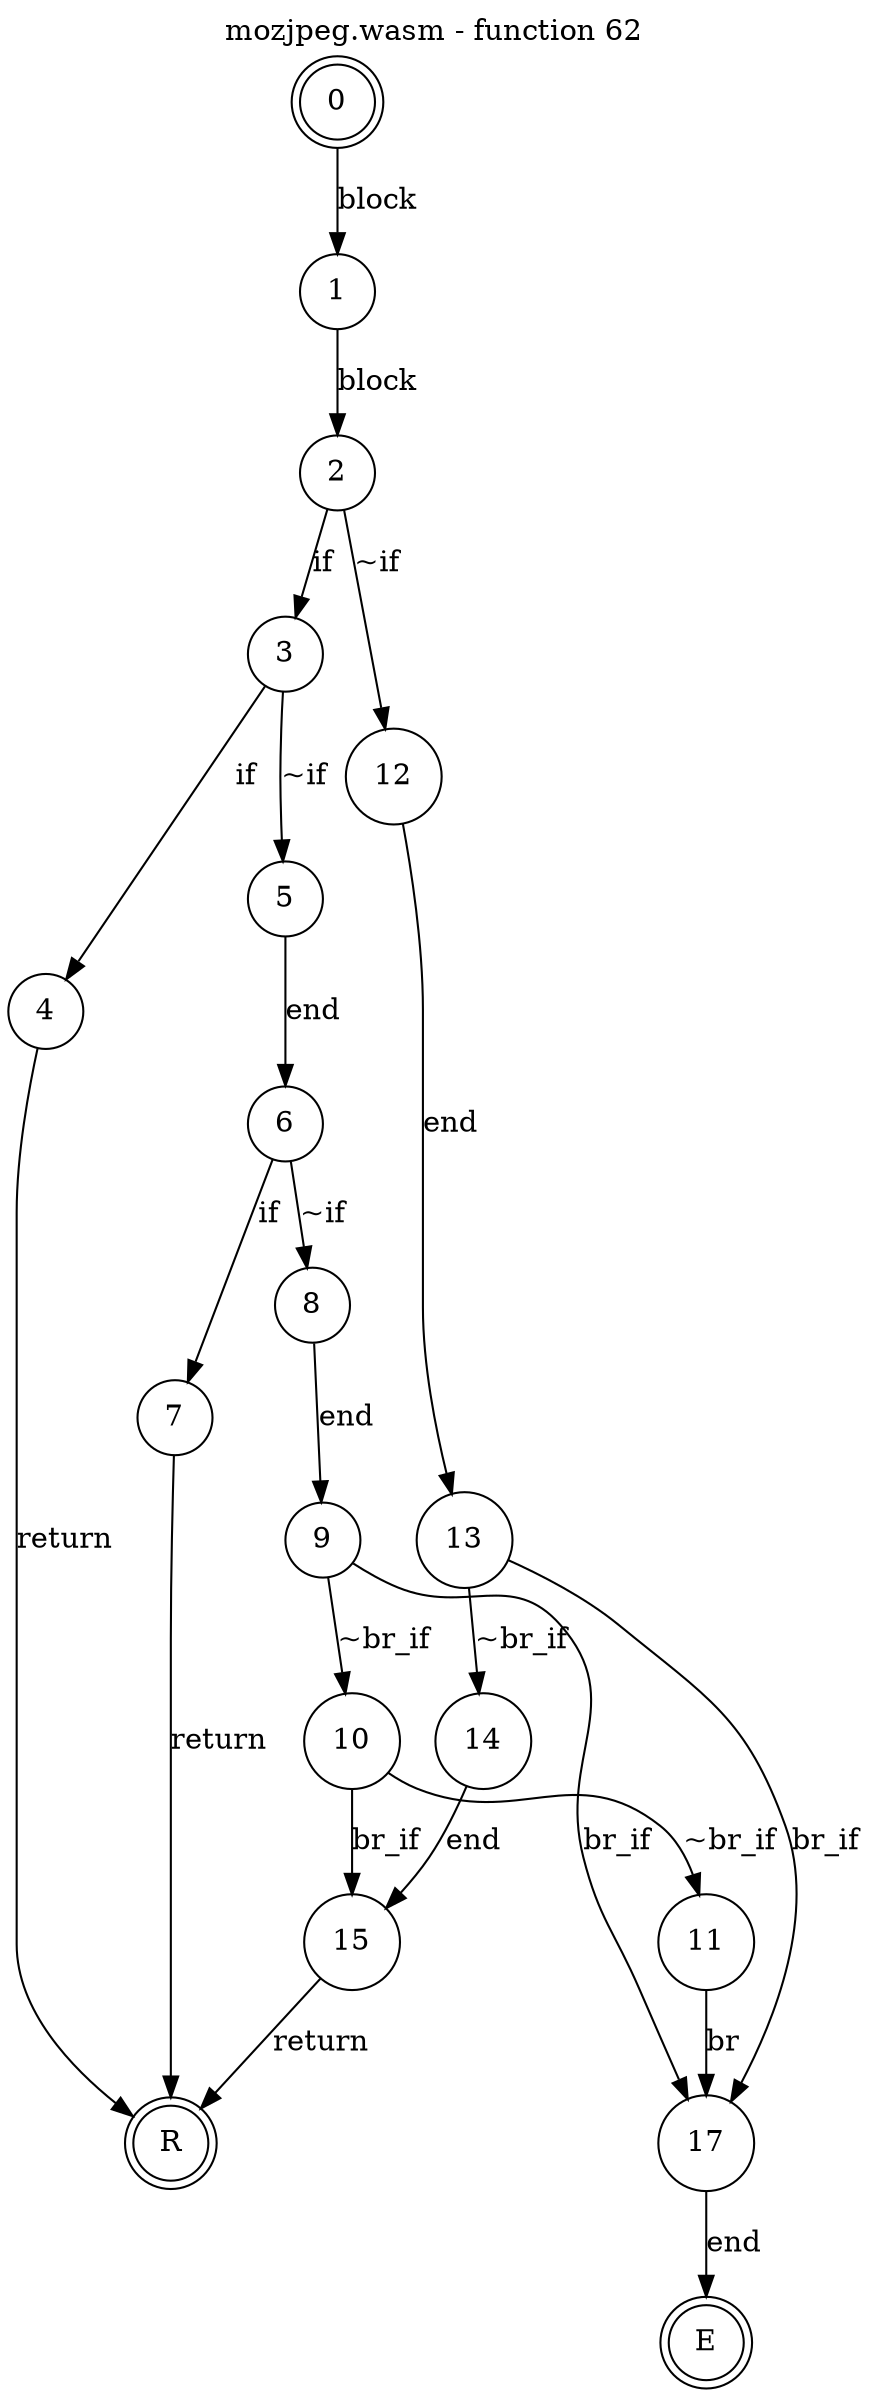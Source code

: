 digraph finite_state_machine {
    label = "mozjpeg.wasm - function 62"
    labelloc =  t
    labelfontsize = 16
    labelfontcolor = black
    labelfontname = "Helvetica"
    node [shape = doublecircle]; 0 E R ;
    node [shape = circle];
    0 -> 1[label="block"];
    1 -> 2[label="block"];
    2 -> 3[label="if"];
    2 -> 12[label="~if"];
    3 -> 4[label="if"];
    3 -> 5[label="~if"];
    4 -> R[label="return"];
    5 -> 6[label="end"];
    6 -> 7[label="if"];
    6 -> 8[label="~if"];
    7 -> R[label="return"];
    8 -> 9[label="end"];
    9 -> 10[label="~br_if"];
    9 -> 17[label="br_if"];
    10 -> 11[label="~br_if"];
    10 -> 15[label="br_if"];
    11 -> 17[label="br"];
    12 -> 13[label="end"];
    13 -> 14[label="~br_if"];
    13 -> 17[label="br_if"];
    14 -> 15[label="end"];
    15 -> R[label="return"];
    17 -> E[label="end"];
}
